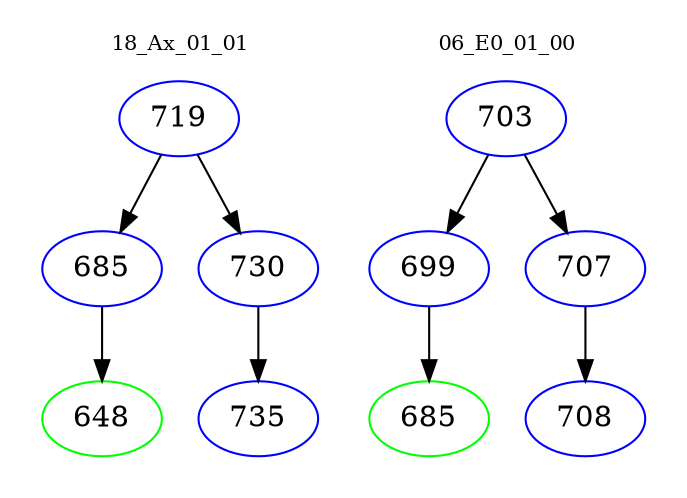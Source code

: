 digraph{
subgraph cluster_0 {
color = white
label = "18_Ax_01_01";
fontsize=10;
T0_719 [label="719", color="blue"]
T0_719 -> T0_685 [color="black"]
T0_685 [label="685", color="blue"]
T0_685 -> T0_648 [color="black"]
T0_648 [label="648", color="green"]
T0_719 -> T0_730 [color="black"]
T0_730 [label="730", color="blue"]
T0_730 -> T0_735 [color="black"]
T0_735 [label="735", color="blue"]
}
subgraph cluster_1 {
color = white
label = "06_E0_01_00";
fontsize=10;
T1_703 [label="703", color="blue"]
T1_703 -> T1_699 [color="black"]
T1_699 [label="699", color="blue"]
T1_699 -> T1_685 [color="black"]
T1_685 [label="685", color="green"]
T1_703 -> T1_707 [color="black"]
T1_707 [label="707", color="blue"]
T1_707 -> T1_708 [color="black"]
T1_708 [label="708", color="blue"]
}
}
